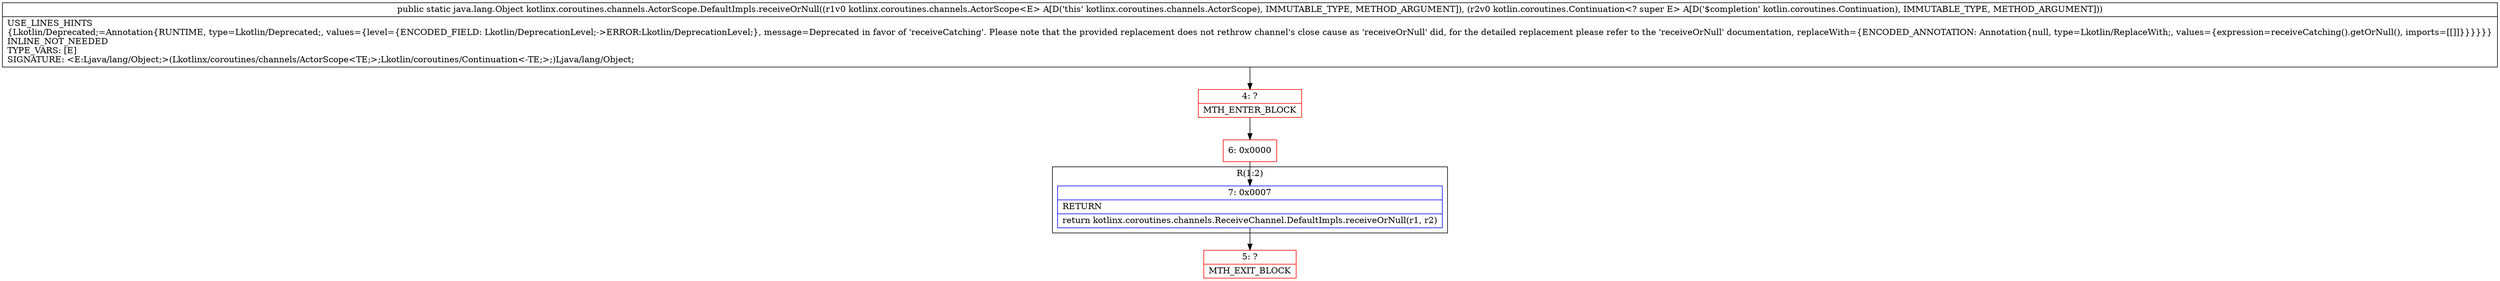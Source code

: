 digraph "CFG forkotlinx.coroutines.channels.ActorScope.DefaultImpls.receiveOrNull(Lkotlinx\/coroutines\/channels\/ActorScope;Lkotlin\/coroutines\/Continuation;)Ljava\/lang\/Object;" {
subgraph cluster_Region_333936163 {
label = "R(1:2)";
node [shape=record,color=blue];
Node_7 [shape=record,label="{7\:\ 0x0007|RETURN\l|return kotlinx.coroutines.channels.ReceiveChannel.DefaultImpls.receiveOrNull(r1, r2)\l}"];
}
Node_4 [shape=record,color=red,label="{4\:\ ?|MTH_ENTER_BLOCK\l}"];
Node_6 [shape=record,color=red,label="{6\:\ 0x0000}"];
Node_5 [shape=record,color=red,label="{5\:\ ?|MTH_EXIT_BLOCK\l}"];
MethodNode[shape=record,label="{public static java.lang.Object kotlinx.coroutines.channels.ActorScope.DefaultImpls.receiveOrNull((r1v0 kotlinx.coroutines.channels.ActorScope\<E\> A[D('this' kotlinx.coroutines.channels.ActorScope), IMMUTABLE_TYPE, METHOD_ARGUMENT]), (r2v0 kotlin.coroutines.Continuation\<? super E\> A[D('$completion' kotlin.coroutines.Continuation), IMMUTABLE_TYPE, METHOD_ARGUMENT]))  | USE_LINES_HINTS\l\{Lkotlin\/Deprecated;=Annotation\{RUNTIME, type=Lkotlin\/Deprecated;, values=\{level=\{ENCODED_FIELD: Lkotlin\/DeprecationLevel;\-\>ERROR:Lkotlin\/DeprecationLevel;\}, message=Deprecated in favor of 'receiveCatching'. Please note that the provided replacement does not rethrow channel's close cause as 'receiveOrNull' did, for the detailed replacement please refer to the 'receiveOrNull' documentation, replaceWith=\{ENCODED_ANNOTATION: Annotation\{null, type=Lkotlin\/ReplaceWith;, values=\{expression=receiveCatching().getOrNull(), imports=[[]]\}\}\}\}\}\}\lINLINE_NOT_NEEDED\lTYPE_VARS: [E]\lSIGNATURE: \<E:Ljava\/lang\/Object;\>(Lkotlinx\/coroutines\/channels\/ActorScope\<TE;\>;Lkotlin\/coroutines\/Continuation\<\-TE;\>;)Ljava\/lang\/Object;\l}"];
MethodNode -> Node_4;Node_7 -> Node_5;
Node_4 -> Node_6;
Node_6 -> Node_7;
}

